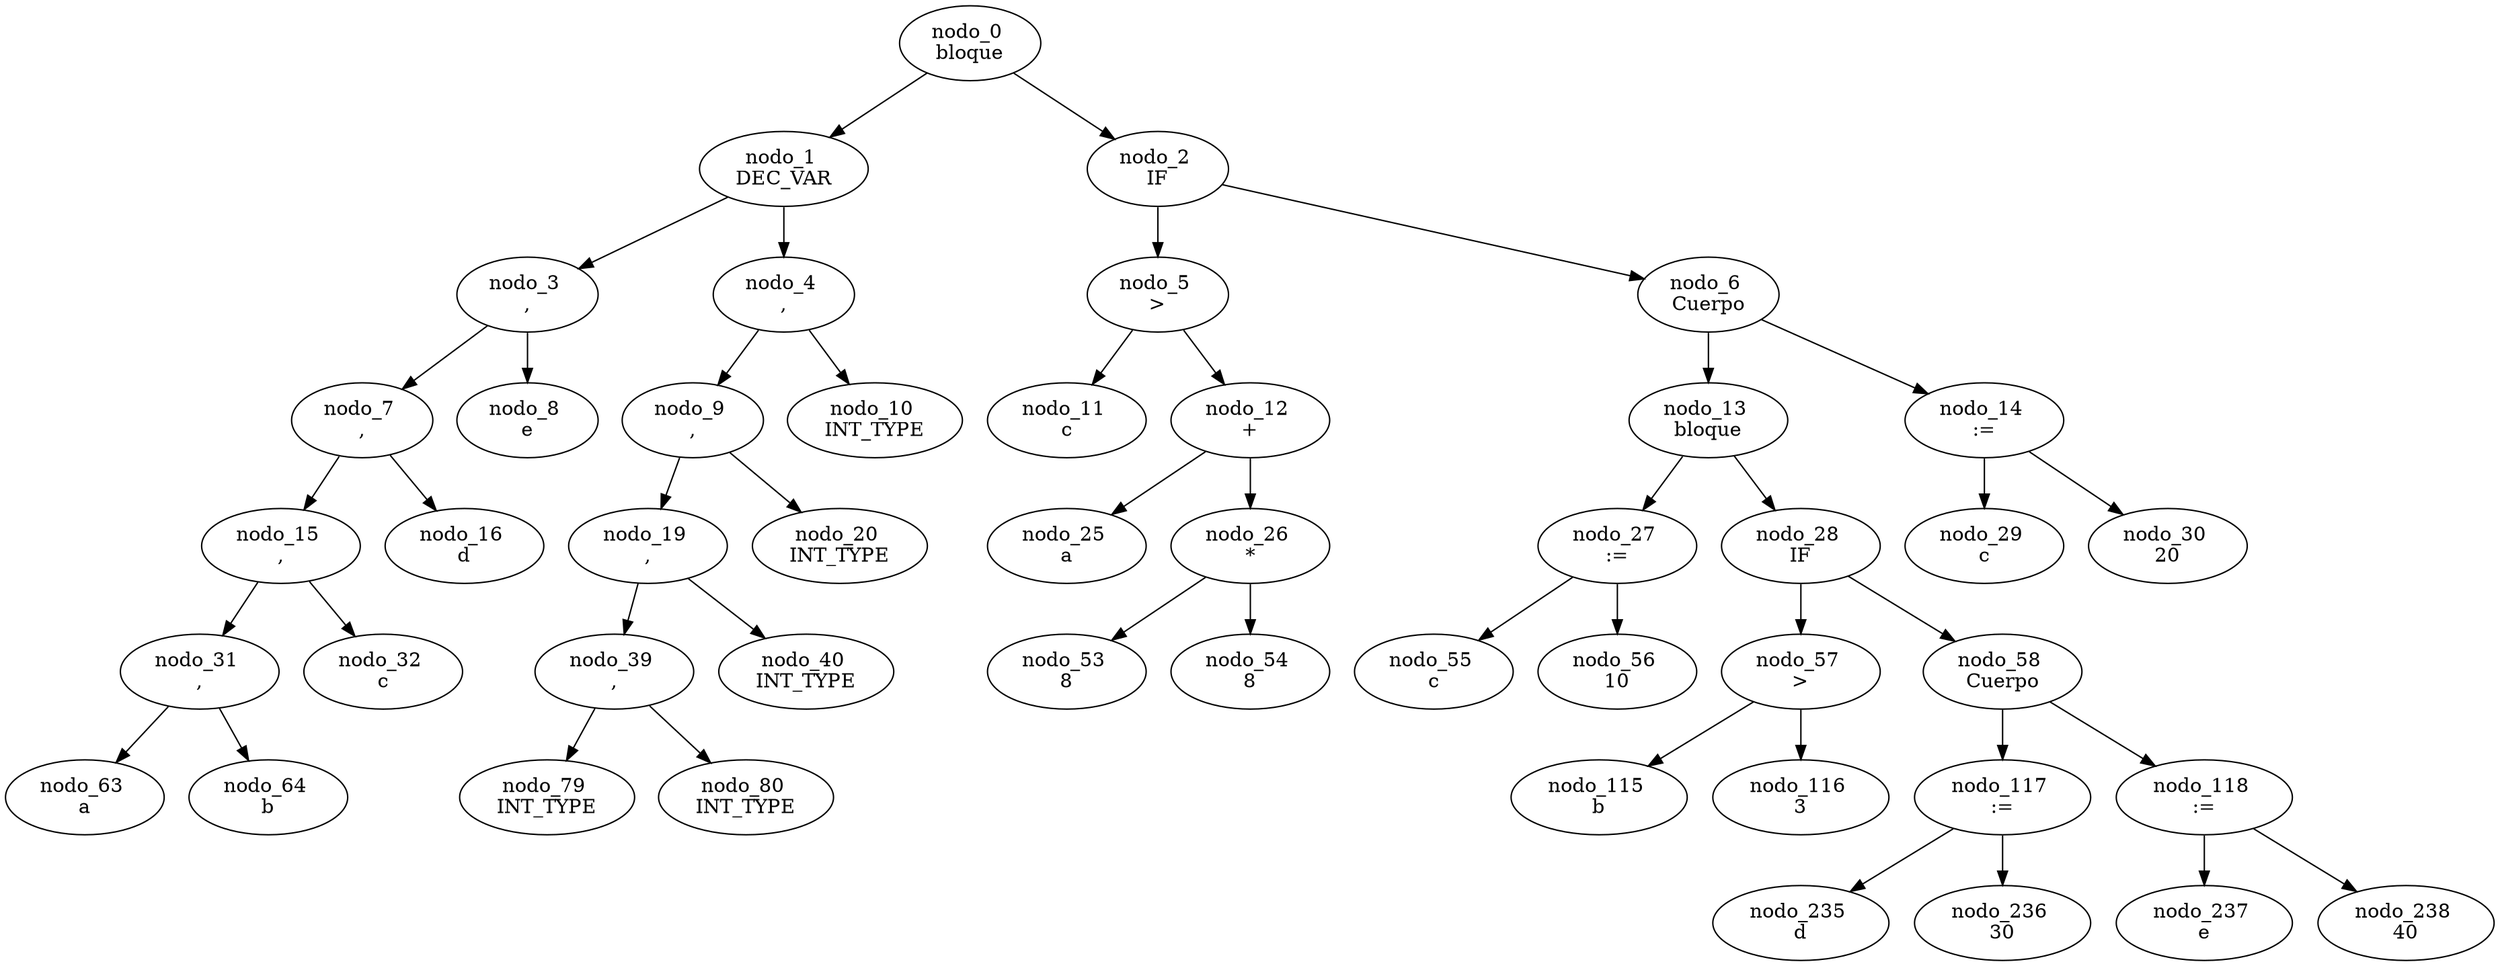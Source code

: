 digraph G {
	"nodo_0 \nbloque" -> "nodo_1 \nDEC_VAR"
	"nodo_0 \nbloque" -> "nodo_2 \nIF"
	"nodo_1 \nDEC_VAR" -> "nodo_3 \n,"
	"nodo_1 \nDEC_VAR" -> "nodo_4 \n,"
	"nodo_3 \n," -> "nodo_7 \n,"
	"nodo_3 \n," -> "nodo_8 \ne"
	"nodo_7 \n," -> "nodo_15 \n,"
	"nodo_7 \n," -> "nodo_16 \nd"
	"nodo_15 \n," -> "nodo_31 \n,"
	"nodo_15 \n," -> "nodo_32 \nc"
	"nodo_31 \n," -> "nodo_63 \na"
	"nodo_31 \n," -> "nodo_64 \nb"
	"nodo_4 \n," -> "nodo_9 \n,"
	"nodo_4 \n," -> "nodo_10 \nINT_TYPE"
	"nodo_9 \n," -> "nodo_19 \n,"
	"nodo_9 \n," -> "nodo_20 \nINT_TYPE"
	"nodo_19 \n," -> "nodo_39 \n,"
	"nodo_19 \n," -> "nodo_40 \nINT_TYPE"
	"nodo_39 \n," -> "nodo_79 \nINT_TYPE"
	"nodo_39 \n," -> "nodo_80 \nINT_TYPE"
	"nodo_2 \nIF" -> "nodo_5 \n>"
	"nodo_2 \nIF" -> "nodo_6 \nCuerpo"
	"nodo_5 \n>" -> "nodo_11 \nc"
	"nodo_5 \n>" -> "nodo_12 \n+"
	"nodo_12 \n+" -> "nodo_25 \na"
	"nodo_12 \n+" -> "nodo_26 \n*"
	"nodo_26 \n*" -> "nodo_53 \n8"
	"nodo_26 \n*" -> "nodo_54 \n8"
	"nodo_6 \nCuerpo" -> "nodo_13 \nbloque"
	"nodo_6 \nCuerpo" -> "nodo_14 \n:="
	"nodo_13 \nbloque" -> "nodo_27 \n:="
	"nodo_13 \nbloque" -> "nodo_28 \nIF"
	"nodo_27 \n:=" -> "nodo_55 \nc"
	"nodo_27 \n:=" -> "nodo_56 \n10"
	"nodo_28 \nIF" -> "nodo_57 \n>"
	"nodo_28 \nIF" -> "nodo_58 \nCuerpo"
	"nodo_57 \n>" -> "nodo_115 \nb"
	"nodo_57 \n>" -> "nodo_116 \n3"
	"nodo_58 \nCuerpo" -> "nodo_117 \n:="
	"nodo_58 \nCuerpo" -> "nodo_118 \n:="
	"nodo_117 \n:=" -> "nodo_235 \nd"
	"nodo_117 \n:=" -> "nodo_236 \n30"
	"nodo_118 \n:=" -> "nodo_237 \ne"
	"nodo_118 \n:=" -> "nodo_238 \n40"
	"nodo_14 \n:=" -> "nodo_29 \nc"
	"nodo_14 \n:=" -> "nodo_30 \n20"
}